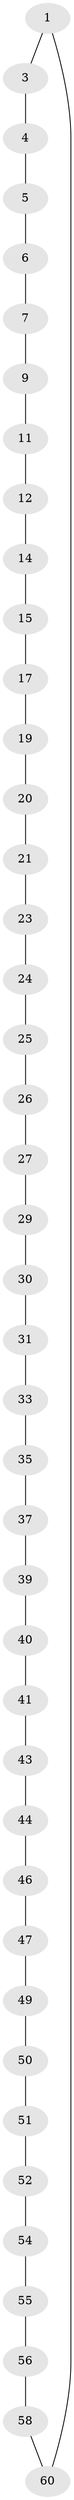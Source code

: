 // Generated by graph-tools (version 1.1) at 2025/24/03/03/25 07:24:21]
// undirected, 42 vertices, 42 edges
graph export_dot {
graph [start="1"]
  node [color=gray90,style=filled];
  1 [super="+2"];
  3;
  4;
  5;
  6;
  7 [super="+8"];
  9 [super="+10"];
  11;
  12 [super="+13"];
  14;
  15 [super="+16"];
  17 [super="+18"];
  19;
  20;
  21 [super="+22"];
  23;
  24;
  25;
  26;
  27 [super="+28"];
  29;
  30;
  31 [super="+32"];
  33 [super="+34"];
  35 [super="+36"];
  37 [super="+38"];
  39;
  40;
  41 [super="+42"];
  43;
  44 [super="+45"];
  46;
  47 [super="+48"];
  49;
  50;
  51;
  52 [super="+53"];
  54;
  55;
  56 [super="+57"];
  58 [super="+59"];
  60;
  1 -- 60;
  1 -- 3;
  3 -- 4;
  4 -- 5;
  5 -- 6;
  6 -- 7;
  7 -- 9;
  9 -- 11;
  11 -- 12;
  12 -- 14;
  14 -- 15;
  15 -- 17;
  17 -- 19;
  19 -- 20;
  20 -- 21;
  21 -- 23;
  23 -- 24;
  24 -- 25;
  25 -- 26;
  26 -- 27;
  27 -- 29;
  29 -- 30;
  30 -- 31;
  31 -- 33;
  33 -- 35;
  35 -- 37;
  37 -- 39;
  39 -- 40;
  40 -- 41;
  41 -- 43;
  43 -- 44;
  44 -- 46;
  46 -- 47;
  47 -- 49;
  49 -- 50;
  50 -- 51;
  51 -- 52;
  52 -- 54;
  54 -- 55;
  55 -- 56;
  56 -- 58;
  58 -- 60;
}
